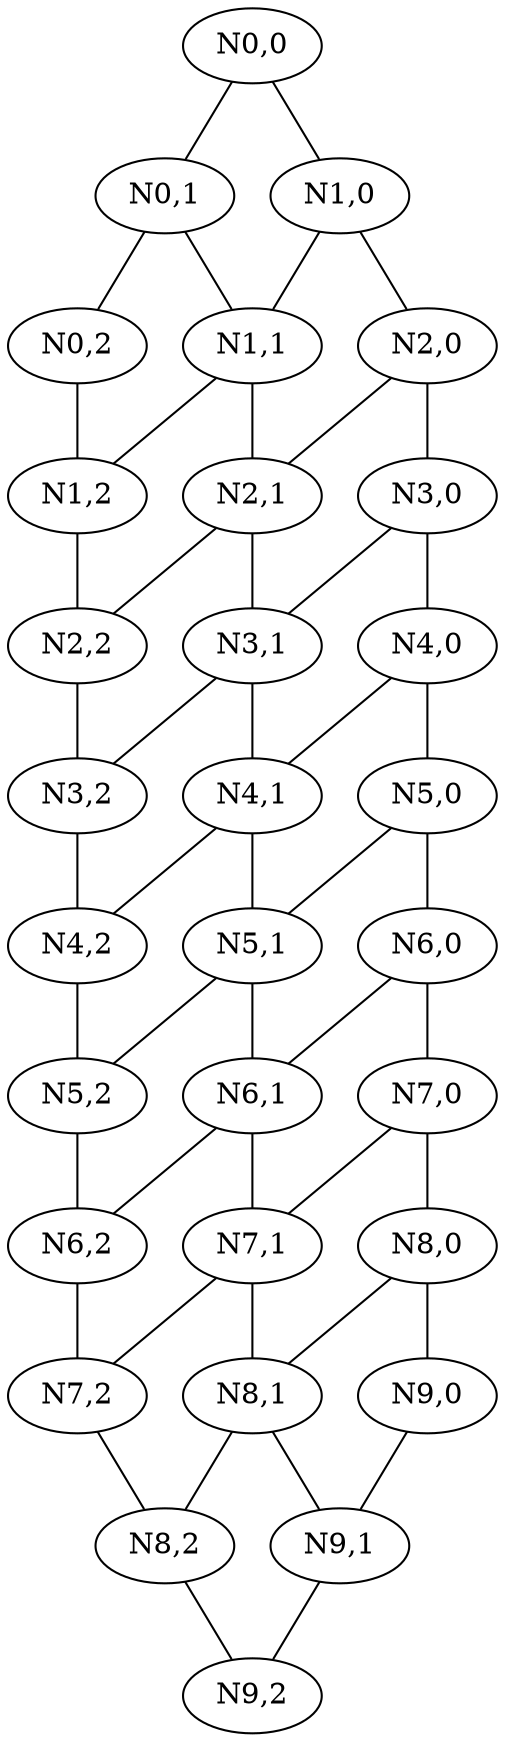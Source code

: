 graph G {
    "N0,0";
    "N0,1";
    "N0,2";
    "N1,0";
    "N1,1";
    "N1,2";
    "N2,0";
    "N2,1";
    "N2,2";
    "N3,0";
    "N3,1";
    "N3,2";
    "N4,0";
    "N4,1";
    "N4,2";
    "N5,0";
    "N5,1";
    "N5,2";
    "N6,0";
    "N6,1";
    "N6,2";
    "N7,0";
    "N7,1";
    "N7,2";
    "N8,0";
    "N8,1";
    "N8,2";
    "N9,0";
    "N9,1";
    "N9,2";
    "N0,0" -- "N1,0";
    "N0,0" -- "N0,1";
    "N0,1" -- "N1,1";
    "N0,1" -- "N0,2";
    "N0,2" -- "N1,2";
    "N1,0" -- "N2,0";
    "N1,0" -- "N1,1";
    "N1,1" -- "N2,1";
    "N1,1" -- "N1,2";
    "N1,2" -- "N2,2";
    "N2,0" -- "N3,0";
    "N2,0" -- "N2,1";
    "N2,1" -- "N3,1";
    "N2,1" -- "N2,2";
    "N2,2" -- "N3,2";
    "N3,0" -- "N4,0";
    "N3,0" -- "N3,1";
    "N3,1" -- "N4,1";
    "N3,1" -- "N3,2";
    "N3,2" -- "N4,2";
    "N4,0" -- "N5,0";
    "N4,0" -- "N4,1";
    "N4,1" -- "N5,1";
    "N4,1" -- "N4,2";
    "N4,2" -- "N5,2";
    "N5,0" -- "N6,0";
    "N5,0" -- "N5,1";
    "N5,1" -- "N6,1";
    "N5,1" -- "N5,2";
    "N5,2" -- "N6,2";
    "N6,0" -- "N7,0";
    "N6,0" -- "N6,1";
    "N6,1" -- "N7,1";
    "N6,1" -- "N6,2";
    "N6,2" -- "N7,2";
    "N7,0" -- "N8,0";
    "N7,0" -- "N7,1";
    "N7,1" -- "N8,1";
    "N7,1" -- "N7,2";
    "N7,2" -- "N8,2";
    "N8,0" -- "N9,0";
    "N8,0" -- "N8,1";
    "N8,1" -- "N9,1";
    "N8,1" -- "N8,2";
    "N8,2" -- "N9,2";
    "N9,0" -- "N9,1";
    "N9,1" -- "N9,2";
}
